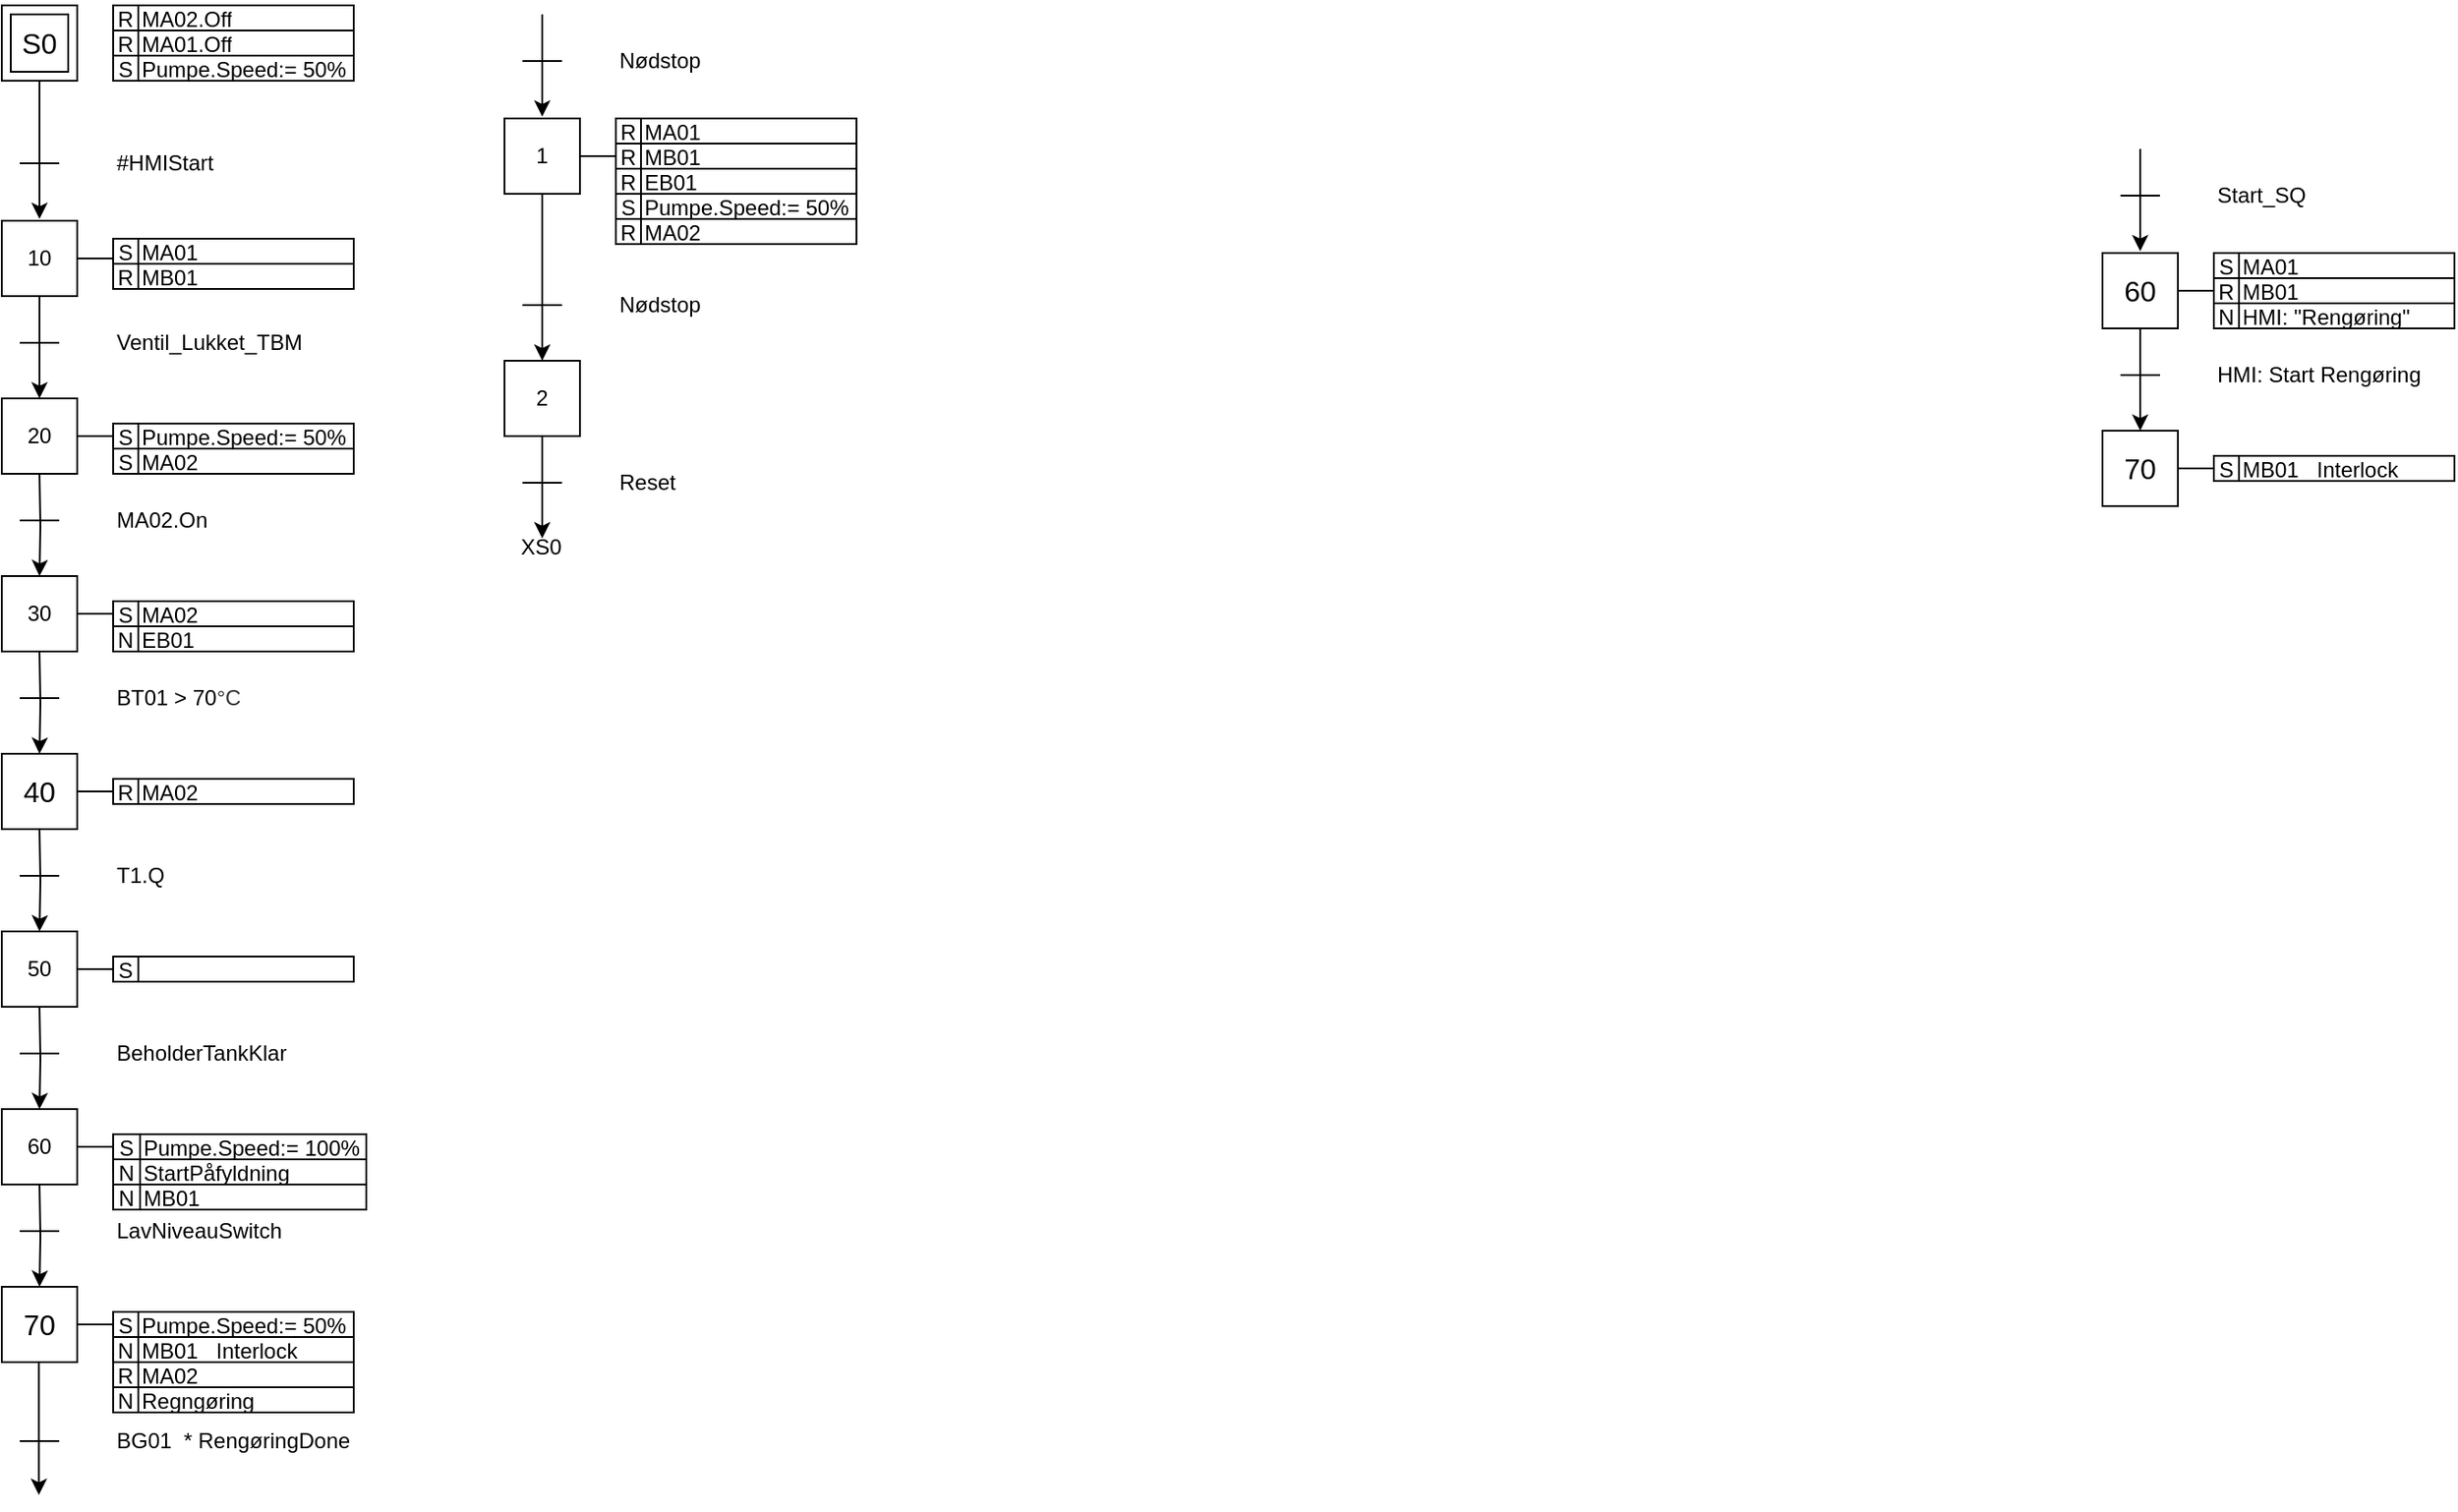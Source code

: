 <mxfile version="24.3.1" type="github">
  <diagram name="Page-1" id="NbfsIK5s4W6ppTxl1Prs">
    <mxGraphModel dx="1852" dy="1636" grid="1" gridSize="10" guides="1" tooltips="1" connect="1" arrows="1" fold="1" page="1" pageScale="1" pageWidth="827" pageHeight="1169" math="0" shadow="0">
      <root>
        <mxCell id="0" />
        <mxCell id="1" parent="0" />
        <mxCell id="Tps_7IvrE-eYc0x_Tanh-2" value="0" style="whiteSpace=wrap;html=1;aspect=fixed;" vertex="1" parent="1">
          <mxGeometry x="-770" y="-1150" width="42" height="42" as="geometry" />
        </mxCell>
        <mxCell id="Tps_7IvrE-eYc0x_Tanh-3" value="&lt;font style=&quot;font-size: 16px;&quot;&gt;S0&lt;/font&gt;" style="whiteSpace=wrap;html=1;aspect=fixed;" vertex="1" parent="1">
          <mxGeometry x="-765" y="-1145" width="32" height="32" as="geometry" />
        </mxCell>
        <mxCell id="Tps_7IvrE-eYc0x_Tanh-4" style="edgeStyle=orthogonalEdgeStyle;rounded=0;orthogonalLoop=1;jettySize=auto;html=1;entryX=0.5;entryY=0;entryDx=0;entryDy=0;exitX=0.5;exitY=1;exitDx=0;exitDy=0;" edge="1" parent="1" source="Tps_7IvrE-eYc0x_Tanh-2">
          <mxGeometry relative="1" as="geometry">
            <mxPoint x="-748" y="-1090" as="sourcePoint" />
            <mxPoint x="-749" y="-1031" as="targetPoint" />
          </mxGeometry>
        </mxCell>
        <mxCell id="Tps_7IvrE-eYc0x_Tanh-5" value="" style="endArrow=none;html=1;" edge="1" parent="1">
          <mxGeometry width="50" height="50" relative="1" as="geometry">
            <mxPoint x="-760" y="-1062" as="sourcePoint" />
            <mxPoint x="-738" y="-1062" as="targetPoint" />
          </mxGeometry>
        </mxCell>
        <mxCell id="Tps_7IvrE-eYc0x_Tanh-6" value="#HMIStart" style="edgeLabel;html=1;align=left;verticalAlign=middle;resizable=0;points=[];labelBackgroundColor=none;fontSize=12;" connectable="0" vertex="1" parent="Tps_7IvrE-eYc0x_Tanh-5">
          <mxGeometry x="-0.871" y="-1" relative="1" as="geometry">
            <mxPoint x="50" y="-1" as="offset" />
          </mxGeometry>
        </mxCell>
        <mxCell id="Tps_7IvrE-eYc0x_Tanh-46" style="edgeStyle=orthogonalEdgeStyle;rounded=0;orthogonalLoop=1;jettySize=auto;html=1;entryX=0;entryY=0.5;entryDx=0;entryDy=0;endArrow=none;endFill=0;exitX=1;exitY=0.5;exitDx=0;exitDy=0;" edge="1" parent="1" source="Tps_7IvrE-eYc0x_Tanh-47" target="Tps_7IvrE-eYc0x_Tanh-48">
          <mxGeometry relative="1" as="geometry">
            <mxPoint x="-718.97" y="-989" as="sourcePoint" />
            <mxPoint x="-708" y="-1009" as="targetPoint" />
          </mxGeometry>
        </mxCell>
        <mxCell id="Tps_7IvrE-eYc0x_Tanh-47" value="10" style="whiteSpace=wrap;html=1;aspect=fixed;" vertex="1" parent="1">
          <mxGeometry x="-770" y="-1030" width="42" height="42" as="geometry" />
        </mxCell>
        <mxCell id="Tps_7IvrE-eYc0x_Tanh-58" style="edgeStyle=orthogonalEdgeStyle;rounded=0;orthogonalLoop=1;jettySize=auto;html=1;entryX=0;entryY=0.5;entryDx=0;entryDy=0;endArrow=none;endFill=0;exitX=1;exitY=0.5;exitDx=0;exitDy=0;" edge="1" parent="1" source="Tps_7IvrE-eYc0x_Tanh-59" target="Tps_7IvrE-eYc0x_Tanh-63">
          <mxGeometry relative="1" as="geometry">
            <mxPoint x="-718.97" y="-890" as="sourcePoint" />
            <mxPoint x="-708" y="-910" as="targetPoint" />
          </mxGeometry>
        </mxCell>
        <mxCell id="Tps_7IvrE-eYc0x_Tanh-59" value="&lt;div&gt;20&lt;/div&gt;" style="whiteSpace=wrap;html=1;aspect=fixed;" vertex="1" parent="1">
          <mxGeometry x="-770" y="-931" width="42" height="42" as="geometry" />
        </mxCell>
        <mxCell id="Tps_7IvrE-eYc0x_Tanh-60" style="edgeStyle=orthogonalEdgeStyle;rounded=0;orthogonalLoop=1;jettySize=auto;html=1;entryX=0.5;entryY=0;entryDx=0;entryDy=0;exitX=0.5;exitY=1;exitDx=0;exitDy=0;" edge="1" parent="1" source="Tps_7IvrE-eYc0x_Tanh-47" target="Tps_7IvrE-eYc0x_Tanh-59">
          <mxGeometry relative="1" as="geometry">
            <mxPoint x="-748" y="-987" as="sourcePoint" />
            <mxPoint x="-749" y="-930" as="targetPoint" />
          </mxGeometry>
        </mxCell>
        <mxCell id="Tps_7IvrE-eYc0x_Tanh-61" value="" style="endArrow=none;html=1;" edge="1" parent="1">
          <mxGeometry width="50" height="50" relative="1" as="geometry">
            <mxPoint x="-760" y="-962" as="sourcePoint" />
            <mxPoint x="-738" y="-962" as="targetPoint" />
          </mxGeometry>
        </mxCell>
        <mxCell id="Tps_7IvrE-eYc0x_Tanh-62" value="Ventil_Lukket_TBM" style="edgeLabel;html=1;align=left;verticalAlign=middle;resizable=0;points=[];labelBackgroundColor=none;fontSize=12;" connectable="0" vertex="1" parent="Tps_7IvrE-eYc0x_Tanh-61">
          <mxGeometry x="-0.871" y="-1" relative="1" as="geometry">
            <mxPoint x="50" y="-1" as="offset" />
          </mxGeometry>
        </mxCell>
        <mxCell id="Tps_7IvrE-eYc0x_Tanh-63" value="" style="shape=table;startSize=0;container=1;collapsible=0;childLayout=tableLayout;fontSize=12;rounded=1;swimlaneLine=1;align=left;spacing=2;" vertex="1" parent="1">
          <mxGeometry x="-707.97" y="-917" width="134" height="28" as="geometry" />
        </mxCell>
        <mxCell id="Tps_7IvrE-eYc0x_Tanh-64" value="" style="shape=tableRow;horizontal=0;startSize=0;swimlaneHead=0;swimlaneBody=0;strokeColor=inherit;top=0;left=0;bottom=0;right=0;collapsible=0;dropTarget=0;fillColor=none;points=[[0,0.5],[1,0.5]];portConstraint=eastwest;fontSize=16;" vertex="1" parent="Tps_7IvrE-eYc0x_Tanh-63">
          <mxGeometry width="134" height="14" as="geometry" />
        </mxCell>
        <mxCell id="Tps_7IvrE-eYc0x_Tanh-65" value="S" style="shape=partialRectangle;html=1;whiteSpace=wrap;connectable=0;strokeColor=inherit;overflow=hidden;fillColor=none;top=0;left=0;bottom=0;right=0;pointerEvents=1;fontSize=12;align=center;verticalAlign=middle;labelPosition=center;verticalLabelPosition=middle;horizontal=1;spacing=0;" vertex="1" parent="Tps_7IvrE-eYc0x_Tanh-64">
          <mxGeometry width="14" height="14" as="geometry">
            <mxRectangle width="14" height="14" as="alternateBounds" />
          </mxGeometry>
        </mxCell>
        <mxCell id="Tps_7IvrE-eYc0x_Tanh-66" value="&lt;div&gt;Pumpe.Speed:= 50%&lt;/div&gt;" style="shape=partialRectangle;whiteSpace=wrap;connectable=0;strokeColor=inherit;overflow=hidden;fillColor=none;top=0;left=0;bottom=0;right=0;pointerEvents=1;fontSize=12;align=left;verticalAlign=middle;html=1;spacing=0;spacingLeft=2;" vertex="1" parent="Tps_7IvrE-eYc0x_Tanh-64">
          <mxGeometry x="14" width="120" height="14" as="geometry">
            <mxRectangle width="120" height="14" as="alternateBounds" />
          </mxGeometry>
        </mxCell>
        <mxCell id="Tps_7IvrE-eYc0x_Tanh-291" style="shape=tableRow;horizontal=0;startSize=0;swimlaneHead=0;swimlaneBody=0;strokeColor=inherit;top=0;left=0;bottom=0;right=0;collapsible=0;dropTarget=0;fillColor=none;points=[[0,0.5],[1,0.5]];portConstraint=eastwest;fontSize=16;" vertex="1" parent="Tps_7IvrE-eYc0x_Tanh-63">
          <mxGeometry y="14" width="134" height="14" as="geometry" />
        </mxCell>
        <mxCell id="Tps_7IvrE-eYc0x_Tanh-292" value="S" style="shape=partialRectangle;html=1;whiteSpace=wrap;connectable=0;strokeColor=inherit;overflow=hidden;fillColor=none;top=0;left=0;bottom=0;right=0;pointerEvents=1;fontSize=12;align=center;verticalAlign=middle;labelPosition=center;verticalLabelPosition=middle;horizontal=1;spacing=0;" vertex="1" parent="Tps_7IvrE-eYc0x_Tanh-291">
          <mxGeometry width="14" height="14" as="geometry">
            <mxRectangle width="14" height="14" as="alternateBounds" />
          </mxGeometry>
        </mxCell>
        <mxCell id="Tps_7IvrE-eYc0x_Tanh-293" value="MA02" style="shape=partialRectangle;whiteSpace=wrap;connectable=0;strokeColor=inherit;overflow=hidden;fillColor=none;top=0;left=0;bottom=0;right=0;pointerEvents=1;fontSize=12;align=left;verticalAlign=middle;html=1;spacing=0;spacingLeft=2;" vertex="1" parent="Tps_7IvrE-eYc0x_Tanh-291">
          <mxGeometry x="14" width="120" height="14" as="geometry">
            <mxRectangle width="120" height="14" as="alternateBounds" />
          </mxGeometry>
        </mxCell>
        <mxCell id="Tps_7IvrE-eYc0x_Tanh-131" style="edgeStyle=orthogonalEdgeStyle;rounded=0;orthogonalLoop=1;jettySize=auto;html=1;entryX=0.5;entryY=0;entryDx=0;entryDy=0;exitX=0.5;exitY=1;exitDx=0;exitDy=0;" edge="1" parent="1">
          <mxGeometry relative="1" as="geometry">
            <mxPoint x="421" y="-1070" as="sourcePoint" />
            <mxPoint x="421" y="-1013" as="targetPoint" />
          </mxGeometry>
        </mxCell>
        <mxCell id="Tps_7IvrE-eYc0x_Tanh-132" value="" style="endArrow=none;html=1;" edge="1" parent="1">
          <mxGeometry width="50" height="50" relative="1" as="geometry">
            <mxPoint x="410" y="-1044" as="sourcePoint" />
            <mxPoint x="432" y="-1044" as="targetPoint" />
          </mxGeometry>
        </mxCell>
        <mxCell id="Tps_7IvrE-eYc0x_Tanh-133" value="Start_SQ" style="edgeLabel;html=1;align=left;verticalAlign=middle;resizable=0;points=[];labelBackgroundColor=none;fontSize=12;" connectable="0" vertex="1" parent="Tps_7IvrE-eYc0x_Tanh-132">
          <mxGeometry x="-0.871" y="-1" relative="1" as="geometry">
            <mxPoint x="50" y="-1" as="offset" />
          </mxGeometry>
        </mxCell>
        <mxCell id="Tps_7IvrE-eYc0x_Tanh-134" style="edgeStyle=orthogonalEdgeStyle;rounded=0;orthogonalLoop=1;jettySize=auto;html=1;entryX=0;entryY=0.5;entryDx=0;entryDy=0;endArrow=none;endFill=0;exitX=1;exitY=0.5;exitDx=0;exitDy=0;" edge="1" parent="1" source="Tps_7IvrE-eYc0x_Tanh-135" target="Tps_7IvrE-eYc0x_Tanh-136">
          <mxGeometry relative="1" as="geometry">
            <mxPoint x="451.03" y="-971" as="sourcePoint" />
            <mxPoint x="462" y="-991" as="targetPoint" />
          </mxGeometry>
        </mxCell>
        <mxCell id="Tps_7IvrE-eYc0x_Tanh-135" value="&lt;span style=&quot;font-size: 16px;&quot;&gt;60&lt;/span&gt;" style="whiteSpace=wrap;html=1;aspect=fixed;" vertex="1" parent="1">
          <mxGeometry x="400" y="-1012" width="42" height="42" as="geometry" />
        </mxCell>
        <mxCell id="Tps_7IvrE-eYc0x_Tanh-136" value="" style="shape=table;startSize=0;container=1;collapsible=0;childLayout=tableLayout;fontSize=12;rounded=1;swimlaneLine=1;align=left;spacing=2;" vertex="1" parent="1">
          <mxGeometry x="462.03" y="-1012" width="134" height="42" as="geometry" />
        </mxCell>
        <mxCell id="Tps_7IvrE-eYc0x_Tanh-137" value="" style="shape=tableRow;horizontal=0;startSize=0;swimlaneHead=0;swimlaneBody=0;strokeColor=inherit;top=0;left=0;bottom=0;right=0;collapsible=0;dropTarget=0;fillColor=none;points=[[0,0.5],[1,0.5]];portConstraint=eastwest;fontSize=16;" vertex="1" parent="Tps_7IvrE-eYc0x_Tanh-136">
          <mxGeometry width="134" height="14" as="geometry" />
        </mxCell>
        <mxCell id="Tps_7IvrE-eYc0x_Tanh-138" value="S" style="shape=partialRectangle;html=1;whiteSpace=wrap;connectable=0;strokeColor=inherit;overflow=hidden;fillColor=none;top=0;left=0;bottom=0;right=0;pointerEvents=1;fontSize=12;align=center;verticalAlign=middle;labelPosition=center;verticalLabelPosition=middle;horizontal=1;spacing=0;" vertex="1" parent="Tps_7IvrE-eYc0x_Tanh-137">
          <mxGeometry width="14" height="14" as="geometry">
            <mxRectangle width="14" height="14" as="alternateBounds" />
          </mxGeometry>
        </mxCell>
        <mxCell id="Tps_7IvrE-eYc0x_Tanh-139" value="MA01" style="shape=partialRectangle;whiteSpace=wrap;connectable=0;strokeColor=inherit;overflow=hidden;fillColor=none;top=0;left=0;bottom=0;right=0;pointerEvents=1;fontSize=12;align=left;verticalAlign=middle;html=1;spacing=0;spacingLeft=2;" vertex="1" parent="Tps_7IvrE-eYc0x_Tanh-137">
          <mxGeometry x="14" width="120" height="14" as="geometry">
            <mxRectangle width="120" height="14" as="alternateBounds" />
          </mxGeometry>
        </mxCell>
        <mxCell id="Tps_7IvrE-eYc0x_Tanh-140" style="shape=tableRow;horizontal=0;startSize=0;swimlaneHead=0;swimlaneBody=0;strokeColor=inherit;top=0;left=0;bottom=0;right=0;collapsible=0;dropTarget=0;fillColor=none;points=[[0,0.5],[1,0.5]];portConstraint=eastwest;fontSize=16;" vertex="1" parent="Tps_7IvrE-eYc0x_Tanh-136">
          <mxGeometry y="14" width="134" height="14" as="geometry" />
        </mxCell>
        <mxCell id="Tps_7IvrE-eYc0x_Tanh-141" value="R" style="shape=partialRectangle;html=1;whiteSpace=wrap;connectable=0;strokeColor=inherit;overflow=hidden;fillColor=none;top=0;left=0;bottom=0;right=0;pointerEvents=1;fontSize=12;align=center;verticalAlign=middle;labelPosition=center;verticalLabelPosition=middle;horizontal=1;spacing=0;" vertex="1" parent="Tps_7IvrE-eYc0x_Tanh-140">
          <mxGeometry width="14" height="14" as="geometry">
            <mxRectangle width="14" height="14" as="alternateBounds" />
          </mxGeometry>
        </mxCell>
        <mxCell id="Tps_7IvrE-eYc0x_Tanh-142" value="MB01" style="shape=partialRectangle;whiteSpace=wrap;connectable=0;strokeColor=inherit;overflow=hidden;fillColor=none;top=0;left=0;bottom=0;right=0;pointerEvents=1;fontSize=12;align=left;verticalAlign=middle;html=1;spacing=0;spacingLeft=2;" vertex="1" parent="Tps_7IvrE-eYc0x_Tanh-140">
          <mxGeometry x="14" width="120" height="14" as="geometry">
            <mxRectangle width="120" height="14" as="alternateBounds" />
          </mxGeometry>
        </mxCell>
        <mxCell id="Tps_7IvrE-eYc0x_Tanh-143" style="shape=tableRow;horizontal=0;startSize=0;swimlaneHead=0;swimlaneBody=0;strokeColor=inherit;top=0;left=0;bottom=0;right=0;collapsible=0;dropTarget=0;fillColor=none;points=[[0,0.5],[1,0.5]];portConstraint=eastwest;fontSize=16;" vertex="1" parent="Tps_7IvrE-eYc0x_Tanh-136">
          <mxGeometry y="28" width="134" height="14" as="geometry" />
        </mxCell>
        <mxCell id="Tps_7IvrE-eYc0x_Tanh-144" value="N" style="shape=partialRectangle;html=1;whiteSpace=wrap;connectable=0;strokeColor=inherit;overflow=hidden;fillColor=none;top=0;left=0;bottom=0;right=0;pointerEvents=1;fontSize=12;align=center;verticalAlign=middle;labelPosition=center;verticalLabelPosition=middle;horizontal=1;spacing=0;" vertex="1" parent="Tps_7IvrE-eYc0x_Tanh-143">
          <mxGeometry width="14" height="14" as="geometry">
            <mxRectangle width="14" height="14" as="alternateBounds" />
          </mxGeometry>
        </mxCell>
        <mxCell id="Tps_7IvrE-eYc0x_Tanh-145" value="HMI: &quot;Rengøring&quot;" style="shape=partialRectangle;whiteSpace=wrap;connectable=0;strokeColor=inherit;overflow=hidden;fillColor=none;top=0;left=0;bottom=0;right=0;pointerEvents=1;fontSize=12;align=left;verticalAlign=middle;html=1;spacing=0;spacingLeft=2;" vertex="1" parent="Tps_7IvrE-eYc0x_Tanh-143">
          <mxGeometry x="14" width="120" height="14" as="geometry">
            <mxRectangle width="120" height="14" as="alternateBounds" />
          </mxGeometry>
        </mxCell>
        <mxCell id="Tps_7IvrE-eYc0x_Tanh-146" style="edgeStyle=orthogonalEdgeStyle;rounded=0;orthogonalLoop=1;jettySize=auto;html=1;entryX=0;entryY=0.5;entryDx=0;entryDy=0;endArrow=none;endFill=0;exitX=1;exitY=0.5;exitDx=0;exitDy=0;" edge="1" parent="1" source="Tps_7IvrE-eYc0x_Tanh-147" target="Tps_7IvrE-eYc0x_Tanh-151">
          <mxGeometry relative="1" as="geometry">
            <mxPoint x="451.03" y="-872" as="sourcePoint" />
            <mxPoint x="462" y="-892" as="targetPoint" />
          </mxGeometry>
        </mxCell>
        <mxCell id="Tps_7IvrE-eYc0x_Tanh-147" value="&lt;span style=&quot;font-size: 16px;&quot;&gt;70&lt;/span&gt;" style="whiteSpace=wrap;html=1;aspect=fixed;" vertex="1" parent="1">
          <mxGeometry x="400" y="-913" width="42" height="42" as="geometry" />
        </mxCell>
        <mxCell id="Tps_7IvrE-eYc0x_Tanh-148" style="edgeStyle=orthogonalEdgeStyle;rounded=0;orthogonalLoop=1;jettySize=auto;html=1;entryX=0.5;entryY=0;entryDx=0;entryDy=0;exitX=0.5;exitY=1;exitDx=0;exitDy=0;" edge="1" parent="1" source="Tps_7IvrE-eYc0x_Tanh-135" target="Tps_7IvrE-eYc0x_Tanh-147">
          <mxGeometry relative="1" as="geometry">
            <mxPoint x="422" y="-969" as="sourcePoint" />
            <mxPoint x="421" y="-912" as="targetPoint" />
          </mxGeometry>
        </mxCell>
        <mxCell id="Tps_7IvrE-eYc0x_Tanh-149" value="" style="endArrow=none;html=1;" edge="1" parent="1">
          <mxGeometry width="50" height="50" relative="1" as="geometry">
            <mxPoint x="410" y="-944" as="sourcePoint" />
            <mxPoint x="432" y="-944" as="targetPoint" />
          </mxGeometry>
        </mxCell>
        <mxCell id="Tps_7IvrE-eYc0x_Tanh-150" value="HMI: Start Rengøring" style="edgeLabel;html=1;align=left;verticalAlign=middle;resizable=0;points=[];labelBackgroundColor=none;fontSize=12;" connectable="0" vertex="1" parent="Tps_7IvrE-eYc0x_Tanh-149">
          <mxGeometry x="-0.871" y="-1" relative="1" as="geometry">
            <mxPoint x="50" y="-1" as="offset" />
          </mxGeometry>
        </mxCell>
        <mxCell id="Tps_7IvrE-eYc0x_Tanh-151" value="" style="shape=table;startSize=0;container=1;collapsible=0;childLayout=tableLayout;fontSize=12;rounded=1;swimlaneLine=1;align=left;spacing=2;" vertex="1" parent="1">
          <mxGeometry x="462.03" y="-899" width="134" height="14" as="geometry" />
        </mxCell>
        <mxCell id="Tps_7IvrE-eYc0x_Tanh-152" value="" style="shape=tableRow;horizontal=0;startSize=0;swimlaneHead=0;swimlaneBody=0;strokeColor=inherit;top=0;left=0;bottom=0;right=0;collapsible=0;dropTarget=0;fillColor=none;points=[[0,0.5],[1,0.5]];portConstraint=eastwest;fontSize=16;" vertex="1" parent="Tps_7IvrE-eYc0x_Tanh-151">
          <mxGeometry width="134" height="14" as="geometry" />
        </mxCell>
        <mxCell id="Tps_7IvrE-eYc0x_Tanh-153" value="S" style="shape=partialRectangle;html=1;whiteSpace=wrap;connectable=0;strokeColor=inherit;overflow=hidden;fillColor=none;top=0;left=0;bottom=0;right=0;pointerEvents=1;fontSize=12;align=center;verticalAlign=middle;labelPosition=center;verticalLabelPosition=middle;horizontal=1;spacing=0;" vertex="1" parent="Tps_7IvrE-eYc0x_Tanh-152">
          <mxGeometry width="14" height="14" as="geometry">
            <mxRectangle width="14" height="14" as="alternateBounds" />
          </mxGeometry>
        </mxCell>
        <mxCell id="Tps_7IvrE-eYc0x_Tanh-154" value="MB01_ Interlock" style="shape=partialRectangle;whiteSpace=wrap;connectable=0;strokeColor=inherit;overflow=hidden;fillColor=none;top=0;left=0;bottom=0;right=0;pointerEvents=1;fontSize=12;align=left;verticalAlign=middle;html=1;spacing=0;spacingLeft=2;" vertex="1" parent="Tps_7IvrE-eYc0x_Tanh-152">
          <mxGeometry x="14" width="120" height="14" as="geometry">
            <mxRectangle width="120" height="14" as="alternateBounds" />
          </mxGeometry>
        </mxCell>
        <mxCell id="Tps_7IvrE-eYc0x_Tanh-155" style="edgeStyle=orthogonalEdgeStyle;rounded=0;orthogonalLoop=1;jettySize=auto;html=1;entryX=0;entryY=0.5;entryDx=0;entryDy=0;endArrow=none;endFill=0;exitX=1;exitY=0.5;exitDx=0;exitDy=0;" edge="1" parent="1" source="Tps_7IvrE-eYc0x_Tanh-156" target="Tps_7IvrE-eYc0x_Tanh-160">
          <mxGeometry relative="1" as="geometry">
            <mxPoint x="-718.97" y="-791" as="sourcePoint" />
            <mxPoint x="-708" y="-811" as="targetPoint" />
          </mxGeometry>
        </mxCell>
        <mxCell id="Tps_7IvrE-eYc0x_Tanh-156" value="30" style="whiteSpace=wrap;html=1;aspect=fixed;" vertex="1" parent="1">
          <mxGeometry x="-770" y="-832" width="42" height="42" as="geometry" />
        </mxCell>
        <mxCell id="Tps_7IvrE-eYc0x_Tanh-157" style="edgeStyle=orthogonalEdgeStyle;rounded=0;orthogonalLoop=1;jettySize=auto;html=1;entryX=0.5;entryY=0;entryDx=0;entryDy=0;exitX=0.5;exitY=1;exitDx=0;exitDy=0;" edge="1" parent="1" target="Tps_7IvrE-eYc0x_Tanh-156">
          <mxGeometry relative="1" as="geometry">
            <mxPoint x="-749" y="-889" as="sourcePoint" />
            <mxPoint x="-749" y="-831" as="targetPoint" />
          </mxGeometry>
        </mxCell>
        <mxCell id="Tps_7IvrE-eYc0x_Tanh-158" value="" style="endArrow=none;html=1;" edge="1" parent="1">
          <mxGeometry width="50" height="50" relative="1" as="geometry">
            <mxPoint x="-760" y="-863" as="sourcePoint" />
            <mxPoint x="-738" y="-863" as="targetPoint" />
          </mxGeometry>
        </mxCell>
        <mxCell id="Tps_7IvrE-eYc0x_Tanh-159" value="MA02.On" style="edgeLabel;html=1;align=left;verticalAlign=middle;resizable=0;points=[];labelBackgroundColor=none;fontSize=12;" connectable="0" vertex="1" parent="Tps_7IvrE-eYc0x_Tanh-158">
          <mxGeometry x="-0.871" y="-1" relative="1" as="geometry">
            <mxPoint x="50" y="-1" as="offset" />
          </mxGeometry>
        </mxCell>
        <mxCell id="Tps_7IvrE-eYc0x_Tanh-160" value="" style="shape=table;startSize=0;container=1;collapsible=0;childLayout=tableLayout;fontSize=12;rounded=1;swimlaneLine=1;align=left;spacing=2;" vertex="1" parent="1">
          <mxGeometry x="-707.97" y="-818" width="134" height="28" as="geometry" />
        </mxCell>
        <mxCell id="Tps_7IvrE-eYc0x_Tanh-161" value="" style="shape=tableRow;horizontal=0;startSize=0;swimlaneHead=0;swimlaneBody=0;strokeColor=inherit;top=0;left=0;bottom=0;right=0;collapsible=0;dropTarget=0;fillColor=none;points=[[0,0.5],[1,0.5]];portConstraint=eastwest;fontSize=16;" vertex="1" parent="Tps_7IvrE-eYc0x_Tanh-160">
          <mxGeometry width="134" height="14" as="geometry" />
        </mxCell>
        <mxCell id="Tps_7IvrE-eYc0x_Tanh-162" value="S" style="shape=partialRectangle;html=1;whiteSpace=wrap;connectable=0;strokeColor=inherit;overflow=hidden;fillColor=none;top=0;left=0;bottom=0;right=0;pointerEvents=1;fontSize=12;align=center;verticalAlign=middle;labelPosition=center;verticalLabelPosition=middle;horizontal=1;spacing=0;" vertex="1" parent="Tps_7IvrE-eYc0x_Tanh-161">
          <mxGeometry width="14" height="14" as="geometry">
            <mxRectangle width="14" height="14" as="alternateBounds" />
          </mxGeometry>
        </mxCell>
        <mxCell id="Tps_7IvrE-eYc0x_Tanh-163" value="MA02" style="shape=partialRectangle;whiteSpace=wrap;connectable=0;strokeColor=inherit;overflow=hidden;fillColor=none;top=0;left=0;bottom=0;right=0;pointerEvents=1;fontSize=12;align=left;verticalAlign=middle;html=1;spacing=0;spacingLeft=2;" vertex="1" parent="Tps_7IvrE-eYc0x_Tanh-161">
          <mxGeometry x="14" width="120" height="14" as="geometry">
            <mxRectangle width="120" height="14" as="alternateBounds" />
          </mxGeometry>
        </mxCell>
        <mxCell id="Tps_7IvrE-eYc0x_Tanh-308" style="shape=tableRow;horizontal=0;startSize=0;swimlaneHead=0;swimlaneBody=0;strokeColor=inherit;top=0;left=0;bottom=0;right=0;collapsible=0;dropTarget=0;fillColor=none;points=[[0,0.5],[1,0.5]];portConstraint=eastwest;fontSize=16;" vertex="1" parent="Tps_7IvrE-eYc0x_Tanh-160">
          <mxGeometry y="14" width="134" height="14" as="geometry" />
        </mxCell>
        <mxCell id="Tps_7IvrE-eYc0x_Tanh-309" value="N" style="shape=partialRectangle;html=1;whiteSpace=wrap;connectable=0;strokeColor=inherit;overflow=hidden;fillColor=none;top=0;left=0;bottom=0;right=0;pointerEvents=1;fontSize=12;align=center;verticalAlign=middle;labelPosition=center;verticalLabelPosition=middle;horizontal=1;spacing=0;" vertex="1" parent="Tps_7IvrE-eYc0x_Tanh-308">
          <mxGeometry width="14" height="14" as="geometry">
            <mxRectangle width="14" height="14" as="alternateBounds" />
          </mxGeometry>
        </mxCell>
        <mxCell id="Tps_7IvrE-eYc0x_Tanh-310" value="EB01" style="shape=partialRectangle;whiteSpace=wrap;connectable=0;strokeColor=inherit;overflow=hidden;fillColor=none;top=0;left=0;bottom=0;right=0;pointerEvents=1;fontSize=12;align=left;verticalAlign=middle;html=1;spacing=0;spacingLeft=2;" vertex="1" parent="Tps_7IvrE-eYc0x_Tanh-308">
          <mxGeometry x="14" width="120" height="14" as="geometry">
            <mxRectangle width="120" height="14" as="alternateBounds" />
          </mxGeometry>
        </mxCell>
        <mxCell id="Tps_7IvrE-eYc0x_Tanh-164" style="edgeStyle=orthogonalEdgeStyle;rounded=0;orthogonalLoop=1;jettySize=auto;html=1;entryX=0;entryY=0.5;entryDx=0;entryDy=0;endArrow=none;endFill=0;exitX=1;exitY=0.5;exitDx=0;exitDy=0;" edge="1" parent="1" source="Tps_7IvrE-eYc0x_Tanh-165" target="Tps_7IvrE-eYc0x_Tanh-169">
          <mxGeometry relative="1" as="geometry">
            <mxPoint x="-718.97" y="-692" as="sourcePoint" />
            <mxPoint x="-708" y="-712" as="targetPoint" />
          </mxGeometry>
        </mxCell>
        <mxCell id="Tps_7IvrE-eYc0x_Tanh-165" value="&lt;span style=&quot;font-size: 16px;&quot;&gt;40&lt;br&gt;&lt;/span&gt;" style="whiteSpace=wrap;html=1;aspect=fixed;" vertex="1" parent="1">
          <mxGeometry x="-770" y="-733" width="42" height="42" as="geometry" />
        </mxCell>
        <mxCell id="Tps_7IvrE-eYc0x_Tanh-166" style="edgeStyle=orthogonalEdgeStyle;rounded=0;orthogonalLoop=1;jettySize=auto;html=1;entryX=0.5;entryY=0;entryDx=0;entryDy=0;exitX=0.5;exitY=1;exitDx=0;exitDy=0;" edge="1" parent="1" target="Tps_7IvrE-eYc0x_Tanh-165">
          <mxGeometry relative="1" as="geometry">
            <mxPoint x="-749" y="-790" as="sourcePoint" />
            <mxPoint x="-749" y="-732" as="targetPoint" />
          </mxGeometry>
        </mxCell>
        <mxCell id="Tps_7IvrE-eYc0x_Tanh-167" value="" style="endArrow=none;html=1;" edge="1" parent="1">
          <mxGeometry width="50" height="50" relative="1" as="geometry">
            <mxPoint x="-760" y="-764" as="sourcePoint" />
            <mxPoint x="-738" y="-764" as="targetPoint" />
          </mxGeometry>
        </mxCell>
        <mxCell id="Tps_7IvrE-eYc0x_Tanh-168" value="BT01 &amp;gt;&lt;font face=&quot;Helvetica&quot;&gt; 70&lt;span style=&quot;color: rgb(51, 51, 51); text-wrap: wrap;&quot;&gt;&lt;font style=&quot;font-size: 12px;&quot;&gt;°C&lt;/font&gt;&lt;/span&gt;&lt;/font&gt;" style="edgeLabel;html=1;align=left;verticalAlign=middle;resizable=0;points=[];labelBackgroundColor=none;fontSize=12;" connectable="0" vertex="1" parent="Tps_7IvrE-eYc0x_Tanh-167">
          <mxGeometry x="-0.871" y="-1" relative="1" as="geometry">
            <mxPoint x="50" y="-1" as="offset" />
          </mxGeometry>
        </mxCell>
        <mxCell id="Tps_7IvrE-eYc0x_Tanh-169" value="" style="shape=table;startSize=0;container=1;collapsible=0;childLayout=tableLayout;fontSize=12;rounded=1;swimlaneLine=1;align=left;spacing=2;" vertex="1" parent="1">
          <mxGeometry x="-707.97" y="-719" width="134" height="14" as="geometry" />
        </mxCell>
        <mxCell id="Tps_7IvrE-eYc0x_Tanh-170" value="" style="shape=tableRow;horizontal=0;startSize=0;swimlaneHead=0;swimlaneBody=0;strokeColor=inherit;top=0;left=0;bottom=0;right=0;collapsible=0;dropTarget=0;fillColor=none;points=[[0,0.5],[1,0.5]];portConstraint=eastwest;fontSize=16;" vertex="1" parent="Tps_7IvrE-eYc0x_Tanh-169">
          <mxGeometry width="134" height="14" as="geometry" />
        </mxCell>
        <mxCell id="Tps_7IvrE-eYc0x_Tanh-171" value="R" style="shape=partialRectangle;html=1;whiteSpace=wrap;connectable=0;strokeColor=inherit;overflow=hidden;fillColor=none;top=0;left=0;bottom=0;right=0;pointerEvents=1;fontSize=12;align=center;verticalAlign=middle;labelPosition=center;verticalLabelPosition=middle;horizontal=1;spacing=0;" vertex="1" parent="Tps_7IvrE-eYc0x_Tanh-170">
          <mxGeometry width="14" height="14" as="geometry">
            <mxRectangle width="14" height="14" as="alternateBounds" />
          </mxGeometry>
        </mxCell>
        <mxCell id="Tps_7IvrE-eYc0x_Tanh-172" value="MA02" style="shape=partialRectangle;whiteSpace=wrap;connectable=0;strokeColor=inherit;overflow=hidden;fillColor=none;top=0;left=0;bottom=0;right=0;pointerEvents=1;fontSize=12;align=left;verticalAlign=middle;html=1;spacing=0;spacingLeft=2;" vertex="1" parent="Tps_7IvrE-eYc0x_Tanh-170">
          <mxGeometry x="14" width="120" height="14" as="geometry">
            <mxRectangle width="120" height="14" as="alternateBounds" />
          </mxGeometry>
        </mxCell>
        <mxCell id="Tps_7IvrE-eYc0x_Tanh-173" style="edgeStyle=orthogonalEdgeStyle;rounded=0;orthogonalLoop=1;jettySize=auto;html=1;entryX=0;entryY=0.5;entryDx=0;entryDy=0;endArrow=none;endFill=0;exitX=1;exitY=0.5;exitDx=0;exitDy=0;" edge="1" parent="1" source="Tps_7IvrE-eYc0x_Tanh-174" target="Tps_7IvrE-eYc0x_Tanh-178">
          <mxGeometry relative="1" as="geometry">
            <mxPoint x="-718.97" y="-593" as="sourcePoint" />
            <mxPoint x="-708" y="-613" as="targetPoint" />
          </mxGeometry>
        </mxCell>
        <mxCell id="Tps_7IvrE-eYc0x_Tanh-174" value="50" style="whiteSpace=wrap;html=1;aspect=fixed;" vertex="1" parent="1">
          <mxGeometry x="-770" y="-634" width="42" height="42" as="geometry" />
        </mxCell>
        <mxCell id="Tps_7IvrE-eYc0x_Tanh-175" style="edgeStyle=orthogonalEdgeStyle;rounded=0;orthogonalLoop=1;jettySize=auto;html=1;entryX=0.5;entryY=0;entryDx=0;entryDy=0;exitX=0.5;exitY=1;exitDx=0;exitDy=0;" edge="1" parent="1" target="Tps_7IvrE-eYc0x_Tanh-174">
          <mxGeometry relative="1" as="geometry">
            <mxPoint x="-749" y="-691" as="sourcePoint" />
            <mxPoint x="-749" y="-633" as="targetPoint" />
          </mxGeometry>
        </mxCell>
        <mxCell id="Tps_7IvrE-eYc0x_Tanh-176" value="" style="endArrow=none;html=1;" edge="1" parent="1">
          <mxGeometry width="50" height="50" relative="1" as="geometry">
            <mxPoint x="-760" y="-665" as="sourcePoint" />
            <mxPoint x="-738" y="-665" as="targetPoint" />
          </mxGeometry>
        </mxCell>
        <mxCell id="Tps_7IvrE-eYc0x_Tanh-177" value="T1.Q" style="edgeLabel;html=1;align=left;verticalAlign=middle;resizable=0;points=[];labelBackgroundColor=none;fontSize=12;" connectable="0" vertex="1" parent="Tps_7IvrE-eYc0x_Tanh-176">
          <mxGeometry x="-0.871" y="-1" relative="1" as="geometry">
            <mxPoint x="50" y="-1" as="offset" />
          </mxGeometry>
        </mxCell>
        <mxCell id="Tps_7IvrE-eYc0x_Tanh-178" value="" style="shape=table;startSize=0;container=1;collapsible=0;childLayout=tableLayout;fontSize=12;rounded=1;swimlaneLine=1;align=left;spacing=2;" vertex="1" parent="1">
          <mxGeometry x="-707.97" y="-620" width="134" height="14" as="geometry" />
        </mxCell>
        <mxCell id="Tps_7IvrE-eYc0x_Tanh-179" value="" style="shape=tableRow;horizontal=0;startSize=0;swimlaneHead=0;swimlaneBody=0;strokeColor=inherit;top=0;left=0;bottom=0;right=0;collapsible=0;dropTarget=0;fillColor=none;points=[[0,0.5],[1,0.5]];portConstraint=eastwest;fontSize=16;" vertex="1" parent="Tps_7IvrE-eYc0x_Tanh-178">
          <mxGeometry width="134" height="14" as="geometry" />
        </mxCell>
        <mxCell id="Tps_7IvrE-eYc0x_Tanh-180" value="S" style="shape=partialRectangle;html=1;whiteSpace=wrap;connectable=0;strokeColor=inherit;overflow=hidden;fillColor=none;top=0;left=0;bottom=0;right=0;pointerEvents=1;fontSize=12;align=center;verticalAlign=middle;labelPosition=center;verticalLabelPosition=middle;horizontal=1;spacing=0;" vertex="1" parent="Tps_7IvrE-eYc0x_Tanh-179">
          <mxGeometry width="14" height="14" as="geometry">
            <mxRectangle width="14" height="14" as="alternateBounds" />
          </mxGeometry>
        </mxCell>
        <mxCell id="Tps_7IvrE-eYc0x_Tanh-181" value="" style="shape=partialRectangle;whiteSpace=wrap;connectable=0;strokeColor=inherit;overflow=hidden;fillColor=none;top=0;left=0;bottom=0;right=0;pointerEvents=1;fontSize=12;align=left;verticalAlign=middle;html=1;spacing=0;spacingLeft=2;" vertex="1" parent="Tps_7IvrE-eYc0x_Tanh-179">
          <mxGeometry x="14" width="120" height="14" as="geometry">
            <mxRectangle width="120" height="14" as="alternateBounds" />
          </mxGeometry>
        </mxCell>
        <mxCell id="Tps_7IvrE-eYc0x_Tanh-182" style="edgeStyle=orthogonalEdgeStyle;rounded=0;orthogonalLoop=1;jettySize=auto;html=1;entryX=0;entryY=0.5;entryDx=0;entryDy=0;endArrow=none;endFill=0;exitX=1;exitY=0.5;exitDx=0;exitDy=0;" edge="1" parent="1" source="Tps_7IvrE-eYc0x_Tanh-183" target="Tps_7IvrE-eYc0x_Tanh-187">
          <mxGeometry relative="1" as="geometry">
            <mxPoint x="-718.97" y="-494" as="sourcePoint" />
            <mxPoint x="-708" y="-514" as="targetPoint" />
          </mxGeometry>
        </mxCell>
        <mxCell id="Tps_7IvrE-eYc0x_Tanh-183" value="60" style="whiteSpace=wrap;html=1;aspect=fixed;" vertex="1" parent="1">
          <mxGeometry x="-770" y="-535" width="42" height="42" as="geometry" />
        </mxCell>
        <mxCell id="Tps_7IvrE-eYc0x_Tanh-184" style="edgeStyle=orthogonalEdgeStyle;rounded=0;orthogonalLoop=1;jettySize=auto;html=1;entryX=0.5;entryY=0;entryDx=0;entryDy=0;exitX=0.5;exitY=1;exitDx=0;exitDy=0;" edge="1" parent="1" target="Tps_7IvrE-eYc0x_Tanh-183">
          <mxGeometry relative="1" as="geometry">
            <mxPoint x="-749" y="-592" as="sourcePoint" />
            <mxPoint x="-749" y="-534" as="targetPoint" />
          </mxGeometry>
        </mxCell>
        <mxCell id="Tps_7IvrE-eYc0x_Tanh-185" value="" style="endArrow=none;html=1;" edge="1" parent="1">
          <mxGeometry width="50" height="50" relative="1" as="geometry">
            <mxPoint x="-760" y="-566" as="sourcePoint" />
            <mxPoint x="-738" y="-566" as="targetPoint" />
          </mxGeometry>
        </mxCell>
        <mxCell id="Tps_7IvrE-eYc0x_Tanh-186" value="BeholderTankKlar" style="edgeLabel;html=1;align=left;verticalAlign=middle;resizable=0;points=[];labelBackgroundColor=none;fontSize=12;" connectable="0" vertex="1" parent="Tps_7IvrE-eYc0x_Tanh-185">
          <mxGeometry x="-0.871" y="-1" relative="1" as="geometry">
            <mxPoint x="50" y="-1" as="offset" />
          </mxGeometry>
        </mxCell>
        <mxCell id="Tps_7IvrE-eYc0x_Tanh-187" value="" style="shape=table;startSize=0;container=1;collapsible=0;childLayout=tableLayout;fontSize=12;rounded=1;swimlaneLine=1;align=left;spacing=2;" vertex="1" parent="1">
          <mxGeometry x="-707.97" y="-521" width="140.97" height="42" as="geometry" />
        </mxCell>
        <mxCell id="Tps_7IvrE-eYc0x_Tanh-188" value="" style="shape=tableRow;horizontal=0;startSize=0;swimlaneHead=0;swimlaneBody=0;strokeColor=inherit;top=0;left=0;bottom=0;right=0;collapsible=0;dropTarget=0;fillColor=none;points=[[0,0.5],[1,0.5]];portConstraint=eastwest;fontSize=16;" vertex="1" parent="Tps_7IvrE-eYc0x_Tanh-187">
          <mxGeometry width="140.97" height="14" as="geometry" />
        </mxCell>
        <mxCell id="Tps_7IvrE-eYc0x_Tanh-189" value="S" style="shape=partialRectangle;html=1;whiteSpace=wrap;connectable=0;strokeColor=inherit;overflow=hidden;fillColor=none;top=0;left=0;bottom=0;right=0;pointerEvents=1;fontSize=12;align=center;verticalAlign=middle;labelPosition=center;verticalLabelPosition=middle;horizontal=1;spacing=0;" vertex="1" parent="Tps_7IvrE-eYc0x_Tanh-188">
          <mxGeometry width="15" height="14" as="geometry">
            <mxRectangle width="15" height="14" as="alternateBounds" />
          </mxGeometry>
        </mxCell>
        <mxCell id="Tps_7IvrE-eYc0x_Tanh-190" value="&lt;div&gt;Pumpe.Speed:= 100%&lt;/div&gt;" style="shape=partialRectangle;whiteSpace=wrap;connectable=0;strokeColor=inherit;overflow=hidden;fillColor=none;top=0;left=0;bottom=0;right=0;pointerEvents=1;fontSize=12;align=left;verticalAlign=middle;html=1;spacing=0;spacingLeft=2;" vertex="1" parent="Tps_7IvrE-eYc0x_Tanh-188">
          <mxGeometry x="15" width="126" height="14" as="geometry">
            <mxRectangle width="126" height="14" as="alternateBounds" />
          </mxGeometry>
        </mxCell>
        <mxCell id="Tps_7IvrE-eYc0x_Tanh-272" style="shape=tableRow;horizontal=0;startSize=0;swimlaneHead=0;swimlaneBody=0;strokeColor=inherit;top=0;left=0;bottom=0;right=0;collapsible=0;dropTarget=0;fillColor=none;points=[[0,0.5],[1,0.5]];portConstraint=eastwest;fontSize=16;" vertex="1" parent="Tps_7IvrE-eYc0x_Tanh-187">
          <mxGeometry y="14" width="140.97" height="14" as="geometry" />
        </mxCell>
        <mxCell id="Tps_7IvrE-eYc0x_Tanh-273" value="N" style="shape=partialRectangle;html=1;whiteSpace=wrap;connectable=0;strokeColor=inherit;overflow=hidden;fillColor=none;top=0;left=0;bottom=0;right=0;pointerEvents=1;fontSize=12;align=center;verticalAlign=middle;labelPosition=center;verticalLabelPosition=middle;horizontal=1;spacing=0;" vertex="1" parent="Tps_7IvrE-eYc0x_Tanh-272">
          <mxGeometry width="15" height="14" as="geometry">
            <mxRectangle width="15" height="14" as="alternateBounds" />
          </mxGeometry>
        </mxCell>
        <mxCell id="Tps_7IvrE-eYc0x_Tanh-274" value="StartPåfyldning" style="shape=partialRectangle;whiteSpace=wrap;connectable=0;strokeColor=inherit;overflow=hidden;fillColor=none;top=0;left=0;bottom=0;right=0;pointerEvents=1;fontSize=12;align=left;verticalAlign=middle;html=1;spacing=0;spacingLeft=2;" vertex="1" parent="Tps_7IvrE-eYc0x_Tanh-272">
          <mxGeometry x="15" width="126" height="14" as="geometry">
            <mxRectangle width="126" height="14" as="alternateBounds" />
          </mxGeometry>
        </mxCell>
        <mxCell id="Tps_7IvrE-eYc0x_Tanh-302" style="shape=tableRow;horizontal=0;startSize=0;swimlaneHead=0;swimlaneBody=0;strokeColor=inherit;top=0;left=0;bottom=0;right=0;collapsible=0;dropTarget=0;fillColor=none;points=[[0,0.5],[1,0.5]];portConstraint=eastwest;fontSize=16;" vertex="1" parent="Tps_7IvrE-eYc0x_Tanh-187">
          <mxGeometry y="28" width="140.97" height="14" as="geometry" />
        </mxCell>
        <mxCell id="Tps_7IvrE-eYc0x_Tanh-303" value="N" style="shape=partialRectangle;html=1;whiteSpace=wrap;connectable=0;strokeColor=inherit;overflow=hidden;fillColor=none;top=0;left=0;bottom=0;right=0;pointerEvents=1;fontSize=12;align=center;verticalAlign=middle;labelPosition=center;verticalLabelPosition=middle;horizontal=1;spacing=0;" vertex="1" parent="Tps_7IvrE-eYc0x_Tanh-302">
          <mxGeometry width="15" height="14" as="geometry">
            <mxRectangle width="15" height="14" as="alternateBounds" />
          </mxGeometry>
        </mxCell>
        <mxCell id="Tps_7IvrE-eYc0x_Tanh-304" value="MB01" style="shape=partialRectangle;whiteSpace=wrap;connectable=0;strokeColor=inherit;overflow=hidden;fillColor=none;top=0;left=0;bottom=0;right=0;pointerEvents=1;fontSize=12;align=left;verticalAlign=middle;html=1;spacing=0;spacingLeft=2;" vertex="1" parent="Tps_7IvrE-eYc0x_Tanh-302">
          <mxGeometry x="15" width="126" height="14" as="geometry">
            <mxRectangle width="126" height="14" as="alternateBounds" />
          </mxGeometry>
        </mxCell>
        <mxCell id="Tps_7IvrE-eYc0x_Tanh-191" style="edgeStyle=orthogonalEdgeStyle;rounded=0;orthogonalLoop=1;jettySize=auto;html=1;entryX=0;entryY=0.5;entryDx=0;entryDy=0;endArrow=none;endFill=0;exitX=1;exitY=0.5;exitDx=0;exitDy=0;" edge="1" parent="1" source="Tps_7IvrE-eYc0x_Tanh-192" target="Tps_7IvrE-eYc0x_Tanh-196">
          <mxGeometry relative="1" as="geometry">
            <mxPoint x="-718.97" y="-395" as="sourcePoint" />
            <mxPoint x="-708" y="-415" as="targetPoint" />
          </mxGeometry>
        </mxCell>
        <mxCell id="Tps_7IvrE-eYc0x_Tanh-192" value="&lt;span style=&quot;font-size: 16px;&quot;&gt;70&lt;/span&gt;" style="whiteSpace=wrap;html=1;aspect=fixed;" vertex="1" parent="1">
          <mxGeometry x="-770" y="-436" width="42" height="42" as="geometry" />
        </mxCell>
        <mxCell id="Tps_7IvrE-eYc0x_Tanh-193" style="edgeStyle=orthogonalEdgeStyle;rounded=0;orthogonalLoop=1;jettySize=auto;html=1;entryX=0.5;entryY=0;entryDx=0;entryDy=0;exitX=0.5;exitY=1;exitDx=0;exitDy=0;" edge="1" parent="1" target="Tps_7IvrE-eYc0x_Tanh-192">
          <mxGeometry relative="1" as="geometry">
            <mxPoint x="-749" y="-493" as="sourcePoint" />
            <mxPoint x="-749" y="-435" as="targetPoint" />
          </mxGeometry>
        </mxCell>
        <mxCell id="Tps_7IvrE-eYc0x_Tanh-194" value="" style="endArrow=none;html=1;" edge="1" parent="1">
          <mxGeometry width="50" height="50" relative="1" as="geometry">
            <mxPoint x="-760" y="-467" as="sourcePoint" />
            <mxPoint x="-738" y="-467" as="targetPoint" />
          </mxGeometry>
        </mxCell>
        <mxCell id="Tps_7IvrE-eYc0x_Tanh-195" value="LavNiveauSwitch" style="edgeLabel;html=1;align=left;verticalAlign=middle;resizable=0;points=[];labelBackgroundColor=none;fontSize=12;" connectable="0" vertex="1" parent="Tps_7IvrE-eYc0x_Tanh-194">
          <mxGeometry x="-0.871" y="-1" relative="1" as="geometry">
            <mxPoint x="50" y="-1" as="offset" />
          </mxGeometry>
        </mxCell>
        <mxCell id="Tps_7IvrE-eYc0x_Tanh-196" value="" style="shape=table;startSize=0;container=1;collapsible=0;childLayout=tableLayout;fontSize=12;rounded=1;swimlaneLine=1;align=left;spacing=2;" vertex="1" parent="1">
          <mxGeometry x="-707.97" y="-422" width="134" height="56" as="geometry" />
        </mxCell>
        <mxCell id="Tps_7IvrE-eYc0x_Tanh-197" value="" style="shape=tableRow;horizontal=0;startSize=0;swimlaneHead=0;swimlaneBody=0;strokeColor=inherit;top=0;left=0;bottom=0;right=0;collapsible=0;dropTarget=0;fillColor=none;points=[[0,0.5],[1,0.5]];portConstraint=eastwest;fontSize=16;" vertex="1" parent="Tps_7IvrE-eYc0x_Tanh-196">
          <mxGeometry width="134" height="14" as="geometry" />
        </mxCell>
        <mxCell id="Tps_7IvrE-eYc0x_Tanh-198" value="S" style="shape=partialRectangle;html=1;whiteSpace=wrap;connectable=0;strokeColor=inherit;overflow=hidden;fillColor=none;top=0;left=0;bottom=0;right=0;pointerEvents=1;fontSize=12;align=center;verticalAlign=middle;labelPosition=center;verticalLabelPosition=middle;horizontal=1;spacing=0;" vertex="1" parent="Tps_7IvrE-eYc0x_Tanh-197">
          <mxGeometry width="14" height="14" as="geometry">
            <mxRectangle width="14" height="14" as="alternateBounds" />
          </mxGeometry>
        </mxCell>
        <mxCell id="Tps_7IvrE-eYc0x_Tanh-199" value="&lt;div&gt;Pumpe.Speed:= 50%&lt;/div&gt;" style="shape=partialRectangle;whiteSpace=wrap;connectable=0;strokeColor=inherit;overflow=hidden;fillColor=none;top=0;left=0;bottom=0;right=0;pointerEvents=1;fontSize=12;align=left;verticalAlign=middle;html=1;spacing=0;spacingLeft=2;" vertex="1" parent="Tps_7IvrE-eYc0x_Tanh-197">
          <mxGeometry x="14" width="120" height="14" as="geometry">
            <mxRectangle width="120" height="14" as="alternateBounds" />
          </mxGeometry>
        </mxCell>
        <mxCell id="Tps_7IvrE-eYc0x_Tanh-278" style="shape=tableRow;horizontal=0;startSize=0;swimlaneHead=0;swimlaneBody=0;strokeColor=inherit;top=0;left=0;bottom=0;right=0;collapsible=0;dropTarget=0;fillColor=none;points=[[0,0.5],[1,0.5]];portConstraint=eastwest;fontSize=16;" vertex="1" parent="Tps_7IvrE-eYc0x_Tanh-196">
          <mxGeometry y="14" width="134" height="14" as="geometry" />
        </mxCell>
        <mxCell id="Tps_7IvrE-eYc0x_Tanh-279" value="N" style="shape=partialRectangle;html=1;whiteSpace=wrap;connectable=0;strokeColor=inherit;overflow=hidden;fillColor=none;top=0;left=0;bottom=0;right=0;pointerEvents=1;fontSize=12;align=center;verticalAlign=middle;labelPosition=center;verticalLabelPosition=middle;horizontal=1;spacing=0;" vertex="1" parent="Tps_7IvrE-eYc0x_Tanh-278">
          <mxGeometry width="14" height="14" as="geometry">
            <mxRectangle width="14" height="14" as="alternateBounds" />
          </mxGeometry>
        </mxCell>
        <mxCell id="Tps_7IvrE-eYc0x_Tanh-280" value="MB01_ Interlock" style="shape=partialRectangle;whiteSpace=wrap;connectable=0;strokeColor=inherit;overflow=hidden;fillColor=none;top=0;left=0;bottom=0;right=0;pointerEvents=1;fontSize=12;align=left;verticalAlign=middle;html=1;spacing=0;spacingLeft=2;" vertex="1" parent="Tps_7IvrE-eYc0x_Tanh-278">
          <mxGeometry x="14" width="120" height="14" as="geometry">
            <mxRectangle width="120" height="14" as="alternateBounds" />
          </mxGeometry>
        </mxCell>
        <mxCell id="Tps_7IvrE-eYc0x_Tanh-305" style="shape=tableRow;horizontal=0;startSize=0;swimlaneHead=0;swimlaneBody=0;strokeColor=inherit;top=0;left=0;bottom=0;right=0;collapsible=0;dropTarget=0;fillColor=none;points=[[0,0.5],[1,0.5]];portConstraint=eastwest;fontSize=16;" vertex="1" parent="Tps_7IvrE-eYc0x_Tanh-196">
          <mxGeometry y="28" width="134" height="14" as="geometry" />
        </mxCell>
        <mxCell id="Tps_7IvrE-eYc0x_Tanh-306" value="R" style="shape=partialRectangle;html=1;whiteSpace=wrap;connectable=0;strokeColor=inherit;overflow=hidden;fillColor=none;top=0;left=0;bottom=0;right=0;pointerEvents=1;fontSize=12;align=center;verticalAlign=middle;labelPosition=center;verticalLabelPosition=middle;horizontal=1;spacing=0;" vertex="1" parent="Tps_7IvrE-eYc0x_Tanh-305">
          <mxGeometry width="14" height="14" as="geometry">
            <mxRectangle width="14" height="14" as="alternateBounds" />
          </mxGeometry>
        </mxCell>
        <mxCell id="Tps_7IvrE-eYc0x_Tanh-307" value="MA02" style="shape=partialRectangle;whiteSpace=wrap;connectable=0;strokeColor=inherit;overflow=hidden;fillColor=none;top=0;left=0;bottom=0;right=0;pointerEvents=1;fontSize=12;align=left;verticalAlign=middle;html=1;spacing=0;spacingLeft=2;" vertex="1" parent="Tps_7IvrE-eYc0x_Tanh-305">
          <mxGeometry x="14" width="120" height="14" as="geometry">
            <mxRectangle width="120" height="14" as="alternateBounds" />
          </mxGeometry>
        </mxCell>
        <mxCell id="Tps_7IvrE-eYc0x_Tanh-311" style="shape=tableRow;horizontal=0;startSize=0;swimlaneHead=0;swimlaneBody=0;strokeColor=inherit;top=0;left=0;bottom=0;right=0;collapsible=0;dropTarget=0;fillColor=none;points=[[0,0.5],[1,0.5]];portConstraint=eastwest;fontSize=16;" vertex="1" parent="Tps_7IvrE-eYc0x_Tanh-196">
          <mxGeometry y="42" width="134" height="14" as="geometry" />
        </mxCell>
        <mxCell id="Tps_7IvrE-eYc0x_Tanh-312" value="N" style="shape=partialRectangle;html=1;whiteSpace=wrap;connectable=0;strokeColor=inherit;overflow=hidden;fillColor=none;top=0;left=0;bottom=0;right=0;pointerEvents=1;fontSize=12;align=center;verticalAlign=middle;labelPosition=center;verticalLabelPosition=middle;horizontal=1;spacing=0;" vertex="1" parent="Tps_7IvrE-eYc0x_Tanh-311">
          <mxGeometry width="14" height="14" as="geometry">
            <mxRectangle width="14" height="14" as="alternateBounds" />
          </mxGeometry>
        </mxCell>
        <mxCell id="Tps_7IvrE-eYc0x_Tanh-313" value="Regngøring" style="shape=partialRectangle;whiteSpace=wrap;connectable=0;strokeColor=inherit;overflow=hidden;fillColor=none;top=0;left=0;bottom=0;right=0;pointerEvents=1;fontSize=12;align=left;verticalAlign=middle;html=1;spacing=0;spacingLeft=2;" vertex="1" parent="Tps_7IvrE-eYc0x_Tanh-311">
          <mxGeometry x="14" width="120" height="14" as="geometry">
            <mxRectangle width="120" height="14" as="alternateBounds" />
          </mxGeometry>
        </mxCell>
        <mxCell id="Tps_7IvrE-eYc0x_Tanh-200" style="edgeStyle=orthogonalEdgeStyle;rounded=0;orthogonalLoop=1;jettySize=auto;html=1;entryX=0.5;entryY=0;entryDx=0;entryDy=0;exitX=0.5;exitY=1;exitDx=0;exitDy=0;" edge="1" parent="1">
          <mxGeometry relative="1" as="geometry">
            <mxPoint x="-469" y="-1145" as="sourcePoint" />
            <mxPoint x="-469" y="-1088" as="targetPoint" />
          </mxGeometry>
        </mxCell>
        <mxCell id="Tps_7IvrE-eYc0x_Tanh-201" value="" style="endArrow=none;html=1;" edge="1" parent="1">
          <mxGeometry width="50" height="50" relative="1" as="geometry">
            <mxPoint x="-480" y="-1119" as="sourcePoint" />
            <mxPoint x="-458" y="-1119" as="targetPoint" />
          </mxGeometry>
        </mxCell>
        <mxCell id="Tps_7IvrE-eYc0x_Tanh-202" value="&lt;div&gt;Nødstop&lt;/div&gt;" style="edgeLabel;html=1;align=left;verticalAlign=middle;resizable=0;points=[];labelBackgroundColor=none;fontSize=12;strokeColor=none;" connectable="0" vertex="1" parent="Tps_7IvrE-eYc0x_Tanh-201">
          <mxGeometry x="-0.871" y="-1" relative="1" as="geometry">
            <mxPoint x="50" y="-1" as="offset" />
          </mxGeometry>
        </mxCell>
        <mxCell id="Tps_7IvrE-eYc0x_Tanh-203" style="edgeStyle=orthogonalEdgeStyle;rounded=0;orthogonalLoop=1;jettySize=auto;html=1;entryX=0;entryY=0.5;entryDx=0;entryDy=0;endArrow=none;endFill=0;exitX=1;exitY=0.5;exitDx=0;exitDy=0;" edge="1" parent="1" source="Tps_7IvrE-eYc0x_Tanh-204" target="Tps_7IvrE-eYc0x_Tanh-205">
          <mxGeometry relative="1" as="geometry">
            <mxPoint x="-438.97" y="-1046" as="sourcePoint" />
            <mxPoint x="-428" y="-1066" as="targetPoint" />
          </mxGeometry>
        </mxCell>
        <mxCell id="Tps_7IvrE-eYc0x_Tanh-204" value="1" style="whiteSpace=wrap;html=1;aspect=fixed;" vertex="1" parent="1">
          <mxGeometry x="-490" y="-1087" width="42" height="42" as="geometry" />
        </mxCell>
        <mxCell id="Tps_7IvrE-eYc0x_Tanh-205" value="" style="shape=table;startSize=0;container=1;collapsible=0;childLayout=tableLayout;fontSize=12;rounded=1;swimlaneLine=1;align=left;spacing=2;" vertex="1" parent="1">
          <mxGeometry x="-427.97" y="-1087" width="134" height="70" as="geometry" />
        </mxCell>
        <mxCell id="Tps_7IvrE-eYc0x_Tanh-206" value="" style="shape=tableRow;horizontal=0;startSize=0;swimlaneHead=0;swimlaneBody=0;strokeColor=inherit;top=0;left=0;bottom=0;right=0;collapsible=0;dropTarget=0;fillColor=none;points=[[0,0.5],[1,0.5]];portConstraint=eastwest;fontSize=16;" vertex="1" parent="Tps_7IvrE-eYc0x_Tanh-205">
          <mxGeometry width="134" height="14" as="geometry" />
        </mxCell>
        <mxCell id="Tps_7IvrE-eYc0x_Tanh-207" value="R" style="shape=partialRectangle;html=1;whiteSpace=wrap;connectable=0;strokeColor=inherit;overflow=hidden;fillColor=none;top=0;left=0;bottom=0;right=0;pointerEvents=1;fontSize=12;align=center;verticalAlign=middle;labelPosition=center;verticalLabelPosition=middle;horizontal=1;spacing=0;" vertex="1" parent="Tps_7IvrE-eYc0x_Tanh-206">
          <mxGeometry width="14" height="14" as="geometry">
            <mxRectangle width="14" height="14" as="alternateBounds" />
          </mxGeometry>
        </mxCell>
        <mxCell id="Tps_7IvrE-eYc0x_Tanh-208" value="MA01" style="shape=partialRectangle;whiteSpace=wrap;connectable=0;strokeColor=inherit;overflow=hidden;fillColor=none;top=0;left=0;bottom=0;right=0;pointerEvents=1;fontSize=12;align=left;verticalAlign=middle;html=1;spacing=0;spacingLeft=2;" vertex="1" parent="Tps_7IvrE-eYc0x_Tanh-206">
          <mxGeometry x="14" width="120" height="14" as="geometry">
            <mxRectangle width="120" height="14" as="alternateBounds" />
          </mxGeometry>
        </mxCell>
        <mxCell id="Tps_7IvrE-eYc0x_Tanh-209" style="shape=tableRow;horizontal=0;startSize=0;swimlaneHead=0;swimlaneBody=0;strokeColor=inherit;top=0;left=0;bottom=0;right=0;collapsible=0;dropTarget=0;fillColor=none;points=[[0,0.5],[1,0.5]];portConstraint=eastwest;fontSize=16;" vertex="1" parent="Tps_7IvrE-eYc0x_Tanh-205">
          <mxGeometry y="14" width="134" height="14" as="geometry" />
        </mxCell>
        <mxCell id="Tps_7IvrE-eYc0x_Tanh-210" value="R" style="shape=partialRectangle;html=1;whiteSpace=wrap;connectable=0;strokeColor=inherit;overflow=hidden;fillColor=none;top=0;left=0;bottom=0;right=0;pointerEvents=1;fontSize=12;align=center;verticalAlign=middle;labelPosition=center;verticalLabelPosition=middle;horizontal=1;spacing=0;" vertex="1" parent="Tps_7IvrE-eYc0x_Tanh-209">
          <mxGeometry width="14" height="14" as="geometry">
            <mxRectangle width="14" height="14" as="alternateBounds" />
          </mxGeometry>
        </mxCell>
        <mxCell id="Tps_7IvrE-eYc0x_Tanh-211" value="MB01" style="shape=partialRectangle;whiteSpace=wrap;connectable=0;strokeColor=inherit;overflow=hidden;fillColor=none;top=0;left=0;bottom=0;right=0;pointerEvents=1;fontSize=12;align=left;verticalAlign=middle;html=1;spacing=0;spacingLeft=2;" vertex="1" parent="Tps_7IvrE-eYc0x_Tanh-209">
          <mxGeometry x="14" width="120" height="14" as="geometry">
            <mxRectangle width="120" height="14" as="alternateBounds" />
          </mxGeometry>
        </mxCell>
        <mxCell id="Tps_7IvrE-eYc0x_Tanh-212" style="shape=tableRow;horizontal=0;startSize=0;swimlaneHead=0;swimlaneBody=0;strokeColor=inherit;top=0;left=0;bottom=0;right=0;collapsible=0;dropTarget=0;fillColor=none;points=[[0,0.5],[1,0.5]];portConstraint=eastwest;fontSize=16;" vertex="1" parent="Tps_7IvrE-eYc0x_Tanh-205">
          <mxGeometry y="28" width="134" height="14" as="geometry" />
        </mxCell>
        <mxCell id="Tps_7IvrE-eYc0x_Tanh-213" value="R" style="shape=partialRectangle;html=1;whiteSpace=wrap;connectable=0;strokeColor=inherit;overflow=hidden;fillColor=none;top=0;left=0;bottom=0;right=0;pointerEvents=1;fontSize=12;align=center;verticalAlign=middle;labelPosition=center;verticalLabelPosition=middle;horizontal=1;spacing=0;" vertex="1" parent="Tps_7IvrE-eYc0x_Tanh-212">
          <mxGeometry width="14" height="14" as="geometry">
            <mxRectangle width="14" height="14" as="alternateBounds" />
          </mxGeometry>
        </mxCell>
        <mxCell id="Tps_7IvrE-eYc0x_Tanh-214" value="EB01" style="shape=partialRectangle;whiteSpace=wrap;connectable=0;strokeColor=inherit;overflow=hidden;fillColor=none;top=0;left=0;bottom=0;right=0;pointerEvents=1;fontSize=12;align=left;verticalAlign=middle;html=1;spacing=0;spacingLeft=2;" vertex="1" parent="Tps_7IvrE-eYc0x_Tanh-212">
          <mxGeometry x="14" width="120" height="14" as="geometry">
            <mxRectangle width="120" height="14" as="alternateBounds" />
          </mxGeometry>
        </mxCell>
        <mxCell id="Tps_7IvrE-eYc0x_Tanh-325" style="shape=tableRow;horizontal=0;startSize=0;swimlaneHead=0;swimlaneBody=0;strokeColor=inherit;top=0;left=0;bottom=0;right=0;collapsible=0;dropTarget=0;fillColor=none;points=[[0,0.5],[1,0.5]];portConstraint=eastwest;fontSize=16;" vertex="1" parent="Tps_7IvrE-eYc0x_Tanh-205">
          <mxGeometry y="42" width="134" height="14" as="geometry" />
        </mxCell>
        <mxCell id="Tps_7IvrE-eYc0x_Tanh-326" value="S" style="shape=partialRectangle;html=1;whiteSpace=wrap;connectable=0;strokeColor=inherit;overflow=hidden;fillColor=none;top=0;left=0;bottom=0;right=0;pointerEvents=1;fontSize=12;align=center;verticalAlign=middle;labelPosition=center;verticalLabelPosition=middle;horizontal=1;spacing=0;" vertex="1" parent="Tps_7IvrE-eYc0x_Tanh-325">
          <mxGeometry width="14" height="14" as="geometry">
            <mxRectangle width="14" height="14" as="alternateBounds" />
          </mxGeometry>
        </mxCell>
        <mxCell id="Tps_7IvrE-eYc0x_Tanh-327" value="&lt;div&gt;Pumpe.Speed:= 50%&lt;/div&gt;" style="shape=partialRectangle;whiteSpace=wrap;connectable=0;strokeColor=inherit;overflow=hidden;fillColor=none;top=0;left=0;bottom=0;right=0;pointerEvents=1;fontSize=12;align=left;verticalAlign=middle;html=1;spacing=0;spacingLeft=2;" vertex="1" parent="Tps_7IvrE-eYc0x_Tanh-325">
          <mxGeometry x="14" width="120" height="14" as="geometry">
            <mxRectangle width="120" height="14" as="alternateBounds" />
          </mxGeometry>
        </mxCell>
        <mxCell id="Tps_7IvrE-eYc0x_Tanh-328" style="shape=tableRow;horizontal=0;startSize=0;swimlaneHead=0;swimlaneBody=0;strokeColor=inherit;top=0;left=0;bottom=0;right=0;collapsible=0;dropTarget=0;fillColor=none;points=[[0,0.5],[1,0.5]];portConstraint=eastwest;fontSize=16;" vertex="1" parent="Tps_7IvrE-eYc0x_Tanh-205">
          <mxGeometry y="56" width="134" height="14" as="geometry" />
        </mxCell>
        <mxCell id="Tps_7IvrE-eYc0x_Tanh-329" value="R" style="shape=partialRectangle;html=1;whiteSpace=wrap;connectable=0;strokeColor=inherit;overflow=hidden;fillColor=none;top=0;left=0;bottom=0;right=0;pointerEvents=1;fontSize=12;align=center;verticalAlign=middle;labelPosition=center;verticalLabelPosition=middle;horizontal=1;spacing=0;" vertex="1" parent="Tps_7IvrE-eYc0x_Tanh-328">
          <mxGeometry width="14" height="14" as="geometry">
            <mxRectangle width="14" height="14" as="alternateBounds" />
          </mxGeometry>
        </mxCell>
        <mxCell id="Tps_7IvrE-eYc0x_Tanh-330" value="MA02" style="shape=partialRectangle;whiteSpace=wrap;connectable=0;strokeColor=inherit;overflow=hidden;fillColor=none;top=0;left=0;bottom=0;right=0;pointerEvents=1;fontSize=12;align=left;verticalAlign=middle;html=1;spacing=0;spacingLeft=2;" vertex="1" parent="Tps_7IvrE-eYc0x_Tanh-328">
          <mxGeometry x="14" width="120" height="14" as="geometry">
            <mxRectangle width="120" height="14" as="alternateBounds" />
          </mxGeometry>
        </mxCell>
        <mxCell id="Tps_7IvrE-eYc0x_Tanh-216" value="2" style="whiteSpace=wrap;html=1;aspect=fixed;" vertex="1" parent="1">
          <mxGeometry x="-490" y="-952" width="42" height="42" as="geometry" />
        </mxCell>
        <mxCell id="Tps_7IvrE-eYc0x_Tanh-217" style="edgeStyle=orthogonalEdgeStyle;rounded=0;orthogonalLoop=1;jettySize=auto;html=1;entryX=0.5;entryY=0;entryDx=0;entryDy=0;exitX=0.5;exitY=1;exitDx=0;exitDy=0;" edge="1" parent="1" source="Tps_7IvrE-eYc0x_Tanh-204" target="Tps_7IvrE-eYc0x_Tanh-216">
          <mxGeometry relative="1" as="geometry">
            <mxPoint x="-468" y="-1044" as="sourcePoint" />
            <mxPoint x="-469" y="-987" as="targetPoint" />
          </mxGeometry>
        </mxCell>
        <mxCell id="Tps_7IvrE-eYc0x_Tanh-218" value="" style="endArrow=none;html=1;" edge="1" parent="1">
          <mxGeometry width="50" height="50" relative="1" as="geometry">
            <mxPoint x="-480" y="-983" as="sourcePoint" />
            <mxPoint x="-458" y="-983" as="targetPoint" />
          </mxGeometry>
        </mxCell>
        <mxCell id="Tps_7IvrE-eYc0x_Tanh-219" value="Nødstop" style="edgeLabel;html=1;align=left;verticalAlign=middle;resizable=0;points=[];labelBackgroundColor=none;fontSize=12;" connectable="0" vertex="1" parent="Tps_7IvrE-eYc0x_Tanh-218">
          <mxGeometry x="-0.871" y="-1" relative="1" as="geometry">
            <mxPoint x="50" y="-1" as="offset" />
          </mxGeometry>
        </mxCell>
        <mxCell id="Tps_7IvrE-eYc0x_Tanh-248" style="edgeStyle=orthogonalEdgeStyle;rounded=0;orthogonalLoop=1;jettySize=auto;html=1;entryX=0.5;entryY=0;entryDx=0;entryDy=0;exitX=0.5;exitY=1;exitDx=0;exitDy=0;" edge="1" parent="1">
          <mxGeometry relative="1" as="geometry">
            <mxPoint x="-469" y="-910" as="sourcePoint" />
            <mxPoint x="-469" y="-853" as="targetPoint" />
          </mxGeometry>
        </mxCell>
        <mxCell id="Tps_7IvrE-eYc0x_Tanh-249" value="" style="endArrow=none;html=1;" edge="1" parent="1">
          <mxGeometry width="50" height="50" relative="1" as="geometry">
            <mxPoint x="-480" y="-884" as="sourcePoint" />
            <mxPoint x="-458" y="-884" as="targetPoint" />
          </mxGeometry>
        </mxCell>
        <mxCell id="Tps_7IvrE-eYc0x_Tanh-250" value="Reset" style="edgeLabel;html=1;align=left;verticalAlign=middle;resizable=0;points=[];labelBackgroundColor=none;fontSize=12;" connectable="0" vertex="1" parent="Tps_7IvrE-eYc0x_Tanh-249">
          <mxGeometry x="-0.871" y="-1" relative="1" as="geometry">
            <mxPoint x="50" y="-1" as="offset" />
          </mxGeometry>
        </mxCell>
        <mxCell id="Tps_7IvrE-eYc0x_Tanh-275" style="edgeStyle=orthogonalEdgeStyle;rounded=0;orthogonalLoop=1;jettySize=auto;html=1;exitX=0.5;exitY=1;exitDx=0;exitDy=0;" edge="1" parent="1">
          <mxGeometry relative="1" as="geometry">
            <mxPoint x="-749.34" y="-394" as="sourcePoint" />
            <mxPoint x="-749.34" y="-320" as="targetPoint" />
          </mxGeometry>
        </mxCell>
        <mxCell id="Tps_7IvrE-eYc0x_Tanh-276" value="" style="endArrow=none;html=1;" edge="1" parent="1">
          <mxGeometry width="50" height="50" relative="1" as="geometry">
            <mxPoint x="-760" y="-350" as="sourcePoint" />
            <mxPoint x="-738" y="-350" as="targetPoint" />
          </mxGeometry>
        </mxCell>
        <mxCell id="Tps_7IvrE-eYc0x_Tanh-277" value="BG01&amp;nbsp; * RengøringDone" style="edgeLabel;html=1;align=left;verticalAlign=middle;resizable=0;points=[];labelBackgroundColor=none;fontSize=12;" connectable="0" vertex="1" parent="Tps_7IvrE-eYc0x_Tanh-276">
          <mxGeometry x="-0.871" y="-1" relative="1" as="geometry">
            <mxPoint x="50" y="-1" as="offset" />
          </mxGeometry>
        </mxCell>
        <mxCell id="Tps_7IvrE-eYc0x_Tanh-281" value="" style="shape=table;startSize=0;container=1;collapsible=0;childLayout=tableLayout;fontSize=12;rounded=1;swimlaneLine=1;align=left;spacing=2;" vertex="1" parent="1">
          <mxGeometry x="-707.97" y="-1150" width="134" height="42" as="geometry" />
        </mxCell>
        <mxCell id="Tps_7IvrE-eYc0x_Tanh-282" value="" style="shape=tableRow;horizontal=0;startSize=0;swimlaneHead=0;swimlaneBody=0;strokeColor=inherit;top=0;left=0;bottom=0;right=0;collapsible=0;dropTarget=0;fillColor=none;points=[[0,0.5],[1,0.5]];portConstraint=eastwest;fontSize=16;" vertex="1" parent="Tps_7IvrE-eYc0x_Tanh-281">
          <mxGeometry width="134" height="14" as="geometry" />
        </mxCell>
        <mxCell id="Tps_7IvrE-eYc0x_Tanh-283" value="R" style="shape=partialRectangle;html=1;whiteSpace=wrap;connectable=0;strokeColor=inherit;overflow=hidden;fillColor=none;top=0;left=0;bottom=0;right=0;pointerEvents=1;fontSize=12;align=center;verticalAlign=middle;labelPosition=center;verticalLabelPosition=middle;horizontal=1;spacing=0;" vertex="1" parent="Tps_7IvrE-eYc0x_Tanh-282">
          <mxGeometry width="14" height="14" as="geometry">
            <mxRectangle width="14" height="14" as="alternateBounds" />
          </mxGeometry>
        </mxCell>
        <mxCell id="Tps_7IvrE-eYc0x_Tanh-284" value="MA02.Off" style="shape=partialRectangle;whiteSpace=wrap;connectable=0;strokeColor=inherit;overflow=hidden;fillColor=none;top=0;left=0;bottom=0;right=0;pointerEvents=1;fontSize=12;align=left;verticalAlign=middle;html=1;spacing=0;spacingLeft=2;" vertex="1" parent="Tps_7IvrE-eYc0x_Tanh-282">
          <mxGeometry x="14" width="120" height="14" as="geometry">
            <mxRectangle width="120" height="14" as="alternateBounds" />
          </mxGeometry>
        </mxCell>
        <mxCell id="Tps_7IvrE-eYc0x_Tanh-285" style="shape=tableRow;horizontal=0;startSize=0;swimlaneHead=0;swimlaneBody=0;strokeColor=inherit;top=0;left=0;bottom=0;right=0;collapsible=0;dropTarget=0;fillColor=none;points=[[0,0.5],[1,0.5]];portConstraint=eastwest;fontSize=16;" vertex="1" parent="Tps_7IvrE-eYc0x_Tanh-281">
          <mxGeometry y="14" width="134" height="14" as="geometry" />
        </mxCell>
        <mxCell id="Tps_7IvrE-eYc0x_Tanh-286" value="R" style="shape=partialRectangle;html=1;whiteSpace=wrap;connectable=0;strokeColor=inherit;overflow=hidden;fillColor=none;top=0;left=0;bottom=0;right=0;pointerEvents=1;fontSize=12;align=center;verticalAlign=middle;labelPosition=center;verticalLabelPosition=middle;horizontal=1;spacing=0;" vertex="1" parent="Tps_7IvrE-eYc0x_Tanh-285">
          <mxGeometry width="14" height="14" as="geometry">
            <mxRectangle width="14" height="14" as="alternateBounds" />
          </mxGeometry>
        </mxCell>
        <mxCell id="Tps_7IvrE-eYc0x_Tanh-287" value="MA01.Off" style="shape=partialRectangle;whiteSpace=wrap;connectable=0;strokeColor=inherit;overflow=hidden;fillColor=none;top=0;left=0;bottom=0;right=0;pointerEvents=1;fontSize=12;align=left;verticalAlign=middle;html=1;spacing=0;spacingLeft=2;" vertex="1" parent="Tps_7IvrE-eYc0x_Tanh-285">
          <mxGeometry x="14" width="120" height="14" as="geometry">
            <mxRectangle width="120" height="14" as="alternateBounds" />
          </mxGeometry>
        </mxCell>
        <mxCell id="Tps_7IvrE-eYc0x_Tanh-331" style="shape=tableRow;horizontal=0;startSize=0;swimlaneHead=0;swimlaneBody=0;strokeColor=inherit;top=0;left=0;bottom=0;right=0;collapsible=0;dropTarget=0;fillColor=none;points=[[0,0.5],[1,0.5]];portConstraint=eastwest;fontSize=16;" vertex="1" parent="Tps_7IvrE-eYc0x_Tanh-281">
          <mxGeometry y="28" width="134" height="14" as="geometry" />
        </mxCell>
        <mxCell id="Tps_7IvrE-eYc0x_Tanh-332" value="S" style="shape=partialRectangle;html=1;whiteSpace=wrap;connectable=0;strokeColor=inherit;overflow=hidden;fillColor=none;top=0;left=0;bottom=0;right=0;pointerEvents=1;fontSize=12;align=center;verticalAlign=middle;labelPosition=center;verticalLabelPosition=middle;horizontal=1;spacing=0;" vertex="1" parent="Tps_7IvrE-eYc0x_Tanh-331">
          <mxGeometry width="14" height="14" as="geometry">
            <mxRectangle width="14" height="14" as="alternateBounds" />
          </mxGeometry>
        </mxCell>
        <mxCell id="Tps_7IvrE-eYc0x_Tanh-333" value="&lt;div&gt;Pumpe.Speed:= 50%&lt;/div&gt;" style="shape=partialRectangle;whiteSpace=wrap;connectable=0;strokeColor=inherit;overflow=hidden;fillColor=none;top=0;left=0;bottom=0;right=0;pointerEvents=1;fontSize=12;align=left;verticalAlign=middle;html=1;spacing=0;spacingLeft=2;" vertex="1" parent="Tps_7IvrE-eYc0x_Tanh-331">
          <mxGeometry x="14" width="120" height="14" as="geometry">
            <mxRectangle width="120" height="14" as="alternateBounds" />
          </mxGeometry>
        </mxCell>
        <mxCell id="Tps_7IvrE-eYc0x_Tanh-334" value="XS0" style="text;html=1;align=center;verticalAlign=middle;resizable=0;points=[];autosize=1;strokeColor=none;fillColor=none;" vertex="1" parent="1">
          <mxGeometry x="-490" y="-863" width="40" height="30" as="geometry" />
        </mxCell>
        <mxCell id="Tps_7IvrE-eYc0x_Tanh-48" value="" style="shape=table;startSize=0;container=1;collapsible=0;childLayout=tableLayout;fontSize=12;rounded=1;swimlaneLine=1;align=left;spacing=2;" vertex="1" parent="1">
          <mxGeometry x="-707.97" y="-1020" width="134" height="28" as="geometry" />
        </mxCell>
        <mxCell id="Tps_7IvrE-eYc0x_Tanh-49" value="" style="shape=tableRow;horizontal=0;startSize=0;swimlaneHead=0;swimlaneBody=0;strokeColor=inherit;top=0;left=0;bottom=0;right=0;collapsible=0;dropTarget=0;fillColor=none;points=[[0,0.5],[1,0.5]];portConstraint=eastwest;fontSize=16;" vertex="1" parent="Tps_7IvrE-eYc0x_Tanh-48">
          <mxGeometry width="134" height="14" as="geometry" />
        </mxCell>
        <mxCell id="Tps_7IvrE-eYc0x_Tanh-50" value="S" style="shape=partialRectangle;html=1;whiteSpace=wrap;connectable=0;strokeColor=inherit;overflow=hidden;fillColor=none;top=0;left=0;bottom=0;right=0;pointerEvents=1;fontSize=12;align=center;verticalAlign=middle;labelPosition=center;verticalLabelPosition=middle;horizontal=1;spacing=0;" vertex="1" parent="Tps_7IvrE-eYc0x_Tanh-49">
          <mxGeometry width="14" height="14" as="geometry">
            <mxRectangle width="14" height="14" as="alternateBounds" />
          </mxGeometry>
        </mxCell>
        <mxCell id="Tps_7IvrE-eYc0x_Tanh-51" value="MA01" style="shape=partialRectangle;whiteSpace=wrap;connectable=0;strokeColor=inherit;overflow=hidden;fillColor=none;top=0;left=0;bottom=0;right=0;pointerEvents=1;fontSize=12;align=left;verticalAlign=middle;html=1;spacing=0;spacingLeft=2;" vertex="1" parent="Tps_7IvrE-eYc0x_Tanh-49">
          <mxGeometry x="14" width="120" height="14" as="geometry">
            <mxRectangle width="120" height="14" as="alternateBounds" />
          </mxGeometry>
        </mxCell>
        <mxCell id="Tps_7IvrE-eYc0x_Tanh-52" style="shape=tableRow;horizontal=0;startSize=0;swimlaneHead=0;swimlaneBody=0;strokeColor=inherit;top=0;left=0;bottom=0;right=0;collapsible=0;dropTarget=0;fillColor=none;points=[[0,0.5],[1,0.5]];portConstraint=eastwest;fontSize=16;" vertex="1" parent="Tps_7IvrE-eYc0x_Tanh-48">
          <mxGeometry y="14" width="134" height="14" as="geometry" />
        </mxCell>
        <mxCell id="Tps_7IvrE-eYc0x_Tanh-53" value="R" style="shape=partialRectangle;html=1;whiteSpace=wrap;connectable=0;strokeColor=inherit;overflow=hidden;fillColor=none;top=0;left=0;bottom=0;right=0;pointerEvents=1;fontSize=12;align=center;verticalAlign=middle;labelPosition=center;verticalLabelPosition=middle;horizontal=1;spacing=0;" vertex="1" parent="Tps_7IvrE-eYc0x_Tanh-52">
          <mxGeometry width="14" height="14" as="geometry">
            <mxRectangle width="14" height="14" as="alternateBounds" />
          </mxGeometry>
        </mxCell>
        <mxCell id="Tps_7IvrE-eYc0x_Tanh-54" value="MB01" style="shape=partialRectangle;whiteSpace=wrap;connectable=0;strokeColor=inherit;overflow=hidden;fillColor=none;top=0;left=0;bottom=0;right=0;pointerEvents=1;fontSize=12;align=left;verticalAlign=middle;html=1;spacing=0;spacingLeft=2;" vertex="1" parent="Tps_7IvrE-eYc0x_Tanh-52">
          <mxGeometry x="14" width="120" height="14" as="geometry">
            <mxRectangle width="120" height="14" as="alternateBounds" />
          </mxGeometry>
        </mxCell>
      </root>
    </mxGraphModel>
  </diagram>
</mxfile>
